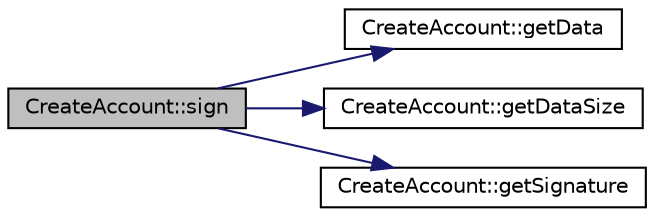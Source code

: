 digraph "CreateAccount::sign"
{
  edge [fontname="Helvetica",fontsize="10",labelfontname="Helvetica",labelfontsize="10"];
  node [fontname="Helvetica",fontsize="10",shape=record];
  rankdir="LR";
  Node19 [label="CreateAccount::sign",height=0.2,width=0.4,color="black", fillcolor="grey75", style="filled", fontcolor="black"];
  Node19 -> Node20 [color="midnightblue",fontsize="10",style="solid",fontname="Helvetica"];
  Node20 [label="CreateAccount::getData",height=0.2,width=0.4,color="black", fillcolor="white", style="filled",URL="$class_create_account.html#ae3ea639e65887758a81331010864a84a",tooltip="Get pointer to command data structure. "];
  Node19 -> Node21 [color="midnightblue",fontsize="10",style="solid",fontname="Helvetica"];
  Node21 [label="CreateAccount::getDataSize",height=0.2,width=0.4,color="black", fillcolor="white", style="filled",URL="$class_create_account.html#ab8fe5d2b6acda2a37811e9dea4ae3e4f",tooltip="Get data struct size. Without signature. "];
  Node19 -> Node22 [color="midnightblue",fontsize="10",style="solid",fontname="Helvetica"];
  Node22 [label="CreateAccount::getSignature",height=0.2,width=0.4,color="black", fillcolor="white", style="filled",URL="$class_create_account.html#ab7d82ac95c25f52767d8c366994dd0c1",tooltip="Get pointer to signature data. "];
}
